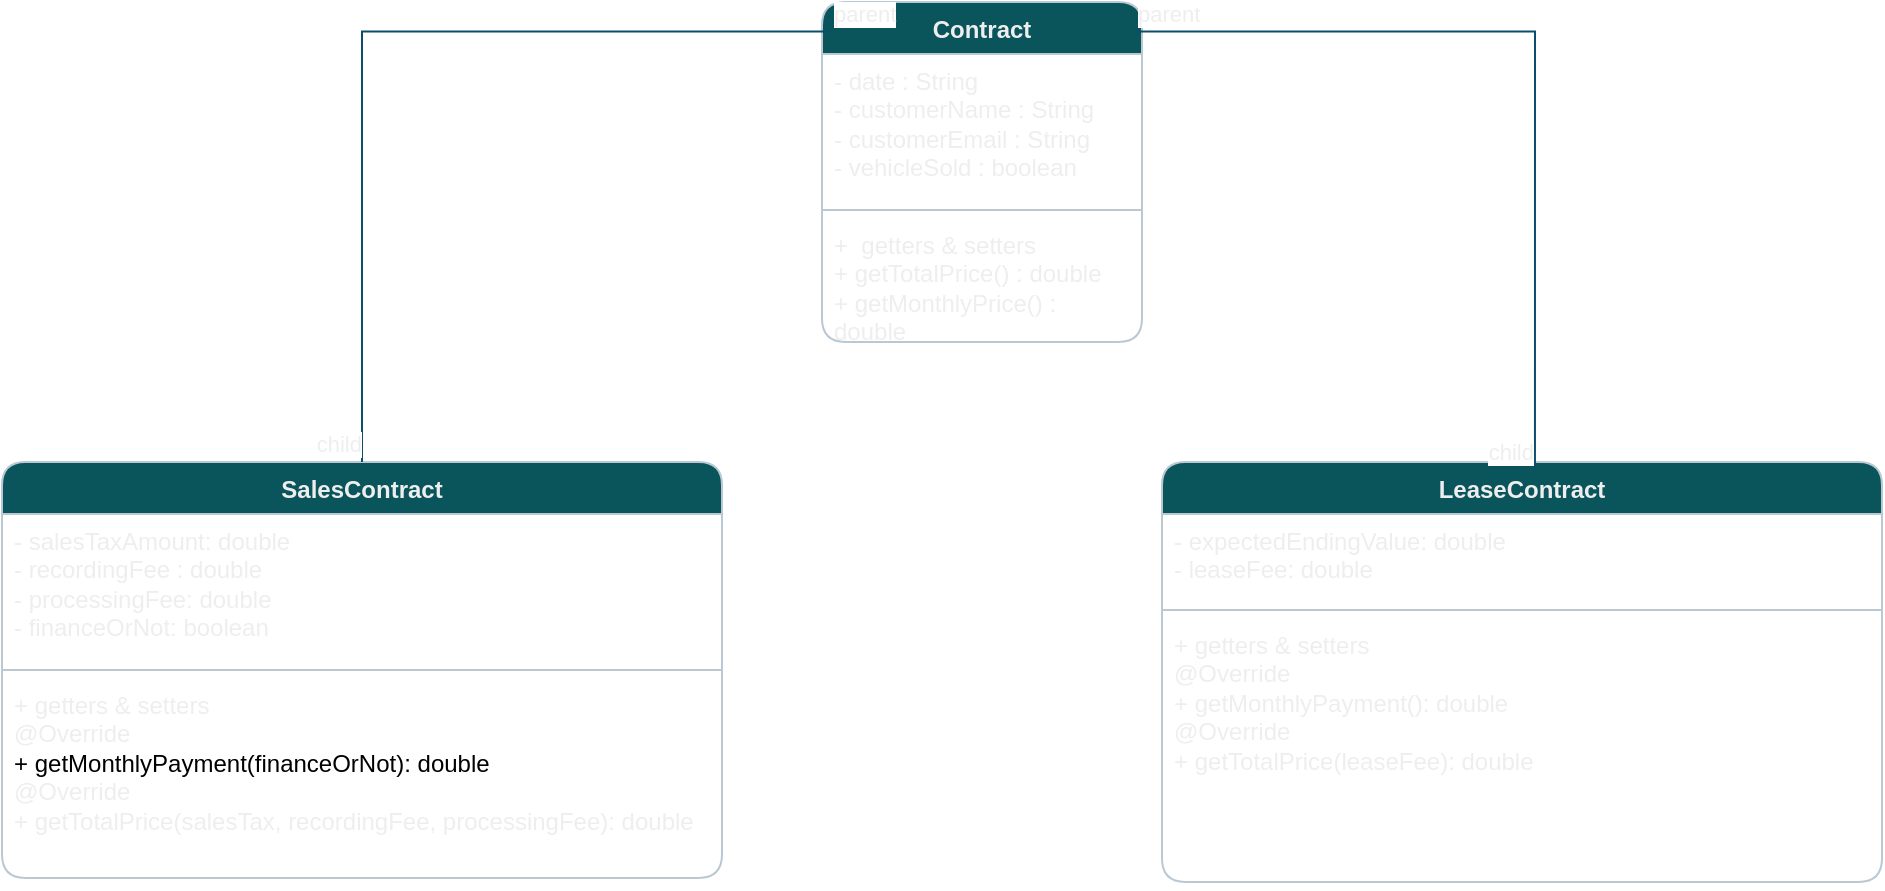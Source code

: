 <mxfile version="28.2.8">
  <diagram name="Page-1" id="PXLBrUWap5cZAkzAjGpB">
    <mxGraphModel dx="970" dy="589" grid="0" gridSize="10" guides="1" tooltips="1" connect="1" arrows="1" fold="1" page="1" pageScale="1" pageWidth="1100" pageHeight="850" background="none" math="0" shadow="0">
      <root>
        <mxCell id="0" />
        <mxCell id="1" parent="0" />
        <mxCell id="2NpjfirKPtZyT0Wl0fxn-1" value="Contract" style="swimlane;fontStyle=1;align=center;verticalAlign=top;childLayout=stackLayout;horizontal=1;startSize=26;horizontalStack=0;resizeParent=1;resizeParentMax=0;resizeLast=0;collapsible=1;marginBottom=0;whiteSpace=wrap;html=1;fontFamily=Helvetica;rounded=1;labelBackgroundColor=none;fillColor=#09555B;strokeColor=#BAC8D3;fontColor=#EEEEEE;" parent="1" vertex="1">
          <mxGeometry x="450" y="30" width="160" height="170" as="geometry" />
        </mxCell>
        <mxCell id="2NpjfirKPtZyT0Wl0fxn-2" value="- date : String&lt;div&gt;- customerName : String&amp;nbsp;&lt;/div&gt;&lt;div&gt;- customerEmail : String&amp;nbsp;&lt;/div&gt;&lt;div&gt;- vehicleSold : boolean&lt;/div&gt;&lt;div&gt;&lt;br&gt;&lt;/div&gt;&lt;div&gt;&lt;br&gt;&lt;/div&gt;" style="text;strokeColor=none;fillColor=none;align=left;verticalAlign=top;spacingLeft=4;spacingRight=4;overflow=hidden;rotatable=0;points=[[0,0.5],[1,0.5]];portConstraint=eastwest;whiteSpace=wrap;html=1;fontFamily=Helvetica;rounded=1;labelBackgroundColor=none;fontColor=#EEEEEE;" parent="2NpjfirKPtZyT0Wl0fxn-1" vertex="1">
          <mxGeometry y="26" width="160" height="74" as="geometry" />
        </mxCell>
        <mxCell id="2NpjfirKPtZyT0Wl0fxn-3" value="" style="line;strokeWidth=1;fillColor=none;align=left;verticalAlign=middle;spacingTop=-1;spacingLeft=3;spacingRight=3;rotatable=0;labelPosition=right;points=[];portConstraint=eastwest;fontFamily=Helvetica;rounded=1;labelBackgroundColor=none;strokeColor=#BAC8D3;fontColor=#EEEEEE;" parent="2NpjfirKPtZyT0Wl0fxn-1" vertex="1">
          <mxGeometry y="100" width="160" height="8" as="geometry" />
        </mxCell>
        <mxCell id="2NpjfirKPtZyT0Wl0fxn-4" value="+&amp;nbsp; getters &amp;amp; setters&amp;nbsp;&lt;div&gt;+ getTotalPrice() : double&lt;/div&gt;&lt;div&gt;+ getMonthlyPrice() : double&lt;/div&gt;&lt;div&gt;&lt;br&gt;&lt;/div&gt;" style="text;strokeColor=none;fillColor=none;align=left;verticalAlign=top;spacingLeft=4;spacingRight=4;overflow=hidden;rotatable=0;points=[[0,0.5],[1,0.5]];portConstraint=eastwest;whiteSpace=wrap;html=1;fontFamily=Helvetica;rounded=1;labelBackgroundColor=none;fontColor=#EEEEEE;" parent="2NpjfirKPtZyT0Wl0fxn-1" vertex="1">
          <mxGeometry y="108" width="160" height="62" as="geometry" />
        </mxCell>
        <mxCell id="2NpjfirKPtZyT0Wl0fxn-5" value="SalesContract" style="swimlane;fontStyle=1;align=center;verticalAlign=top;childLayout=stackLayout;horizontal=1;startSize=26;horizontalStack=0;resizeParent=1;resizeParentMax=0;resizeLast=0;collapsible=1;marginBottom=0;whiteSpace=wrap;html=1;fontFamily=Helvetica;rounded=1;labelBackgroundColor=none;fillColor=#09555B;strokeColor=#BAC8D3;fontColor=#EEEEEE;" parent="1" vertex="1">
          <mxGeometry x="40" y="260" width="360" height="208" as="geometry" />
        </mxCell>
        <mxCell id="2NpjfirKPtZyT0Wl0fxn-6" value="- salesTaxAmount: double&lt;div&gt;- recordingFee : double&amp;nbsp;&lt;/div&gt;&lt;div&gt;- processingFee: double&lt;/div&gt;&lt;div&gt;- financeOrNot: boolean&amp;nbsp;&lt;/div&gt;" style="text;strokeColor=none;fillColor=none;align=left;verticalAlign=top;spacingLeft=4;spacingRight=4;overflow=hidden;rotatable=0;points=[[0,0.5],[1,0.5]];portConstraint=eastwest;whiteSpace=wrap;html=1;fontFamily=Helvetica;rounded=1;labelBackgroundColor=none;fontColor=#EEEEEE;" parent="2NpjfirKPtZyT0Wl0fxn-5" vertex="1">
          <mxGeometry y="26" width="360" height="74" as="geometry" />
        </mxCell>
        <mxCell id="2NpjfirKPtZyT0Wl0fxn-7" value="" style="line;strokeWidth=1;fillColor=none;align=left;verticalAlign=middle;spacingTop=-1;spacingLeft=3;spacingRight=3;rotatable=0;labelPosition=right;points=[];portConstraint=eastwest;fontFamily=Helvetica;rounded=1;labelBackgroundColor=none;strokeColor=#BAC8D3;fontColor=#EEEEEE;" parent="2NpjfirKPtZyT0Wl0fxn-5" vertex="1">
          <mxGeometry y="100" width="360" height="8" as="geometry" />
        </mxCell>
        <mxCell id="2NpjfirKPtZyT0Wl0fxn-8" value="+ getters &amp;amp; setters&lt;div&gt;@Override&lt;br&gt;&lt;div&gt;&lt;span style=&quot;background-color: transparent; color: light-dark(rgb(0, 0, 0), rgb(255, 255, 255));&quot;&gt;+ getMonthlyPayment(&lt;/span&gt;&lt;span style=&quot;background-color: transparent; color: light-dark(rgb(0, 0, 0), rgb(255, 255, 255));&quot;&gt;financeOrNot&lt;/span&gt;&lt;span style=&quot;background-color: transparent; color: light-dark(rgb(0, 0, 0), rgb(255, 255, 255));&quot;&gt;): double&lt;/span&gt;&lt;div&gt;@Override&lt;/div&gt;&lt;/div&gt;&lt;/div&gt;&lt;div&gt;+ getTotalPrice(salesTax, recordingFee, processingFee): double&amp;nbsp;&lt;/div&gt;" style="text;strokeColor=none;fillColor=none;align=left;verticalAlign=top;spacingLeft=4;spacingRight=4;overflow=hidden;rotatable=0;points=[[0,0.5],[1,0.5]];portConstraint=eastwest;whiteSpace=wrap;html=1;fontFamily=Helvetica;rounded=1;labelBackgroundColor=none;fontColor=#EEEEEE;" parent="2NpjfirKPtZyT0Wl0fxn-5" vertex="1">
          <mxGeometry y="108" width="360" height="100" as="geometry" />
        </mxCell>
        <mxCell id="YvbhEs8oQPqCzUg9k_jX-1" value="LeaseContract" style="swimlane;fontStyle=1;align=center;verticalAlign=top;childLayout=stackLayout;horizontal=1;startSize=26;horizontalStack=0;resizeParent=1;resizeParentMax=0;resizeLast=0;collapsible=1;marginBottom=0;whiteSpace=wrap;html=1;fontFamily=Helvetica;rounded=1;labelBackgroundColor=none;fillColor=#09555B;strokeColor=#BAC8D3;fontColor=#EEEEEE;" vertex="1" parent="1">
          <mxGeometry x="620" y="260" width="360" height="210" as="geometry" />
        </mxCell>
        <mxCell id="YvbhEs8oQPqCzUg9k_jX-2" value="- expectedEndingValue: double&lt;div&gt;- leaseFee: double&lt;span style=&quot;background-color: transparent; color: light-dark(rgb(0, 0, 0), rgb(255, 255, 255));&quot;&gt;&amp;nbsp;&amp;nbsp;&lt;/span&gt;&lt;/div&gt;" style="text;strokeColor=none;fillColor=none;align=left;verticalAlign=top;spacingLeft=4;spacingRight=4;overflow=hidden;rotatable=0;points=[[0,0.5],[1,0.5]];portConstraint=eastwest;whiteSpace=wrap;html=1;fontFamily=Helvetica;rounded=1;labelBackgroundColor=none;fontColor=#EEEEEE;" vertex="1" parent="YvbhEs8oQPqCzUg9k_jX-1">
          <mxGeometry y="26" width="360" height="44" as="geometry" />
        </mxCell>
        <mxCell id="YvbhEs8oQPqCzUg9k_jX-3" value="" style="line;strokeWidth=1;fillColor=none;align=left;verticalAlign=middle;spacingTop=-1;spacingLeft=3;spacingRight=3;rotatable=0;labelPosition=right;points=[];portConstraint=eastwest;fontFamily=Helvetica;rounded=1;labelBackgroundColor=none;strokeColor=#BAC8D3;fontColor=#EEEEEE;" vertex="1" parent="YvbhEs8oQPqCzUg9k_jX-1">
          <mxGeometry y="70" width="360" height="8" as="geometry" />
        </mxCell>
        <mxCell id="YvbhEs8oQPqCzUg9k_jX-4" value="+ getters &amp;amp; setters&lt;div&gt;@Override&lt;/div&gt;&lt;div&gt;+ getMonthlyPayment(): double&lt;/div&gt;&lt;div&gt;@Override&lt;/div&gt;&lt;div&gt;+ getTotalPrice(leaseFee): double&lt;/div&gt;" style="text;strokeColor=none;fillColor=none;align=left;verticalAlign=top;spacingLeft=4;spacingRight=4;overflow=hidden;rotatable=0;points=[[0,0.5],[1,0.5]];portConstraint=eastwest;whiteSpace=wrap;html=1;fontFamily=Helvetica;rounded=1;labelBackgroundColor=none;fontColor=#EEEEEE;" vertex="1" parent="YvbhEs8oQPqCzUg9k_jX-1">
          <mxGeometry y="78" width="360" height="132" as="geometry" />
        </mxCell>
        <mxCell id="YvbhEs8oQPqCzUg9k_jX-5" value="" style="endArrow=none;html=1;edgeStyle=orthogonalEdgeStyle;rounded=0;strokeColor=#0B4D6A;exitX=0.022;exitY=0.087;exitDx=0;exitDy=0;exitPerimeter=0;" edge="1" parent="1" source="2NpjfirKPtZyT0Wl0fxn-1" target="2NpjfirKPtZyT0Wl0fxn-5">
          <mxGeometry relative="1" as="geometry">
            <mxPoint x="346" y="145" as="sourcePoint" />
            <mxPoint x="192" y="256" as="targetPoint" />
          </mxGeometry>
        </mxCell>
        <mxCell id="YvbhEs8oQPqCzUg9k_jX-6" value="parent" style="edgeLabel;resizable=0;html=1;align=left;verticalAlign=bottom;strokeColor=#BAC8D3;fontColor=#EEEEEE;fillColor=#09555B;" connectable="0" vertex="1" parent="YvbhEs8oQPqCzUg9k_jX-5">
          <mxGeometry x="-1" relative="1" as="geometry" />
        </mxCell>
        <mxCell id="YvbhEs8oQPqCzUg9k_jX-7" value="child" style="edgeLabel;resizable=0;html=1;align=right;verticalAlign=bottom;strokeColor=#BAC8D3;fontColor=#EEEEEE;fillColor=#09555B;" connectable="0" vertex="1" parent="YvbhEs8oQPqCzUg9k_jX-5">
          <mxGeometry x="1" relative="1" as="geometry" />
        </mxCell>
        <mxCell id="YvbhEs8oQPqCzUg9k_jX-8" value="" style="endArrow=none;html=1;edgeStyle=orthogonalEdgeStyle;rounded=0;strokeColor=#0B4D6A;entryX=0.518;entryY=0.016;entryDx=0;entryDy=0;entryPerimeter=0;exitX=0.978;exitY=0.087;exitDx=0;exitDy=0;exitPerimeter=0;" edge="1" parent="1" source="2NpjfirKPtZyT0Wl0fxn-1" target="YvbhEs8oQPqCzUg9k_jX-1">
          <mxGeometry relative="1" as="geometry">
            <mxPoint x="677" y="124" as="sourcePoint" />
            <mxPoint x="582" y="311" as="targetPoint" />
          </mxGeometry>
        </mxCell>
        <mxCell id="YvbhEs8oQPqCzUg9k_jX-9" value="parent" style="edgeLabel;resizable=0;html=1;align=left;verticalAlign=bottom;strokeColor=#BAC8D3;fontColor=#EEEEEE;fillColor=#09555B;" connectable="0" vertex="1" parent="YvbhEs8oQPqCzUg9k_jX-8">
          <mxGeometry x="-1" relative="1" as="geometry" />
        </mxCell>
        <mxCell id="YvbhEs8oQPqCzUg9k_jX-10" value="child" style="edgeLabel;resizable=0;html=1;align=right;verticalAlign=bottom;strokeColor=#BAC8D3;fontColor=#EEEEEE;fillColor=#09555B;" connectable="0" vertex="1" parent="YvbhEs8oQPqCzUg9k_jX-8">
          <mxGeometry x="1" relative="1" as="geometry" />
        </mxCell>
      </root>
    </mxGraphModel>
  </diagram>
</mxfile>
